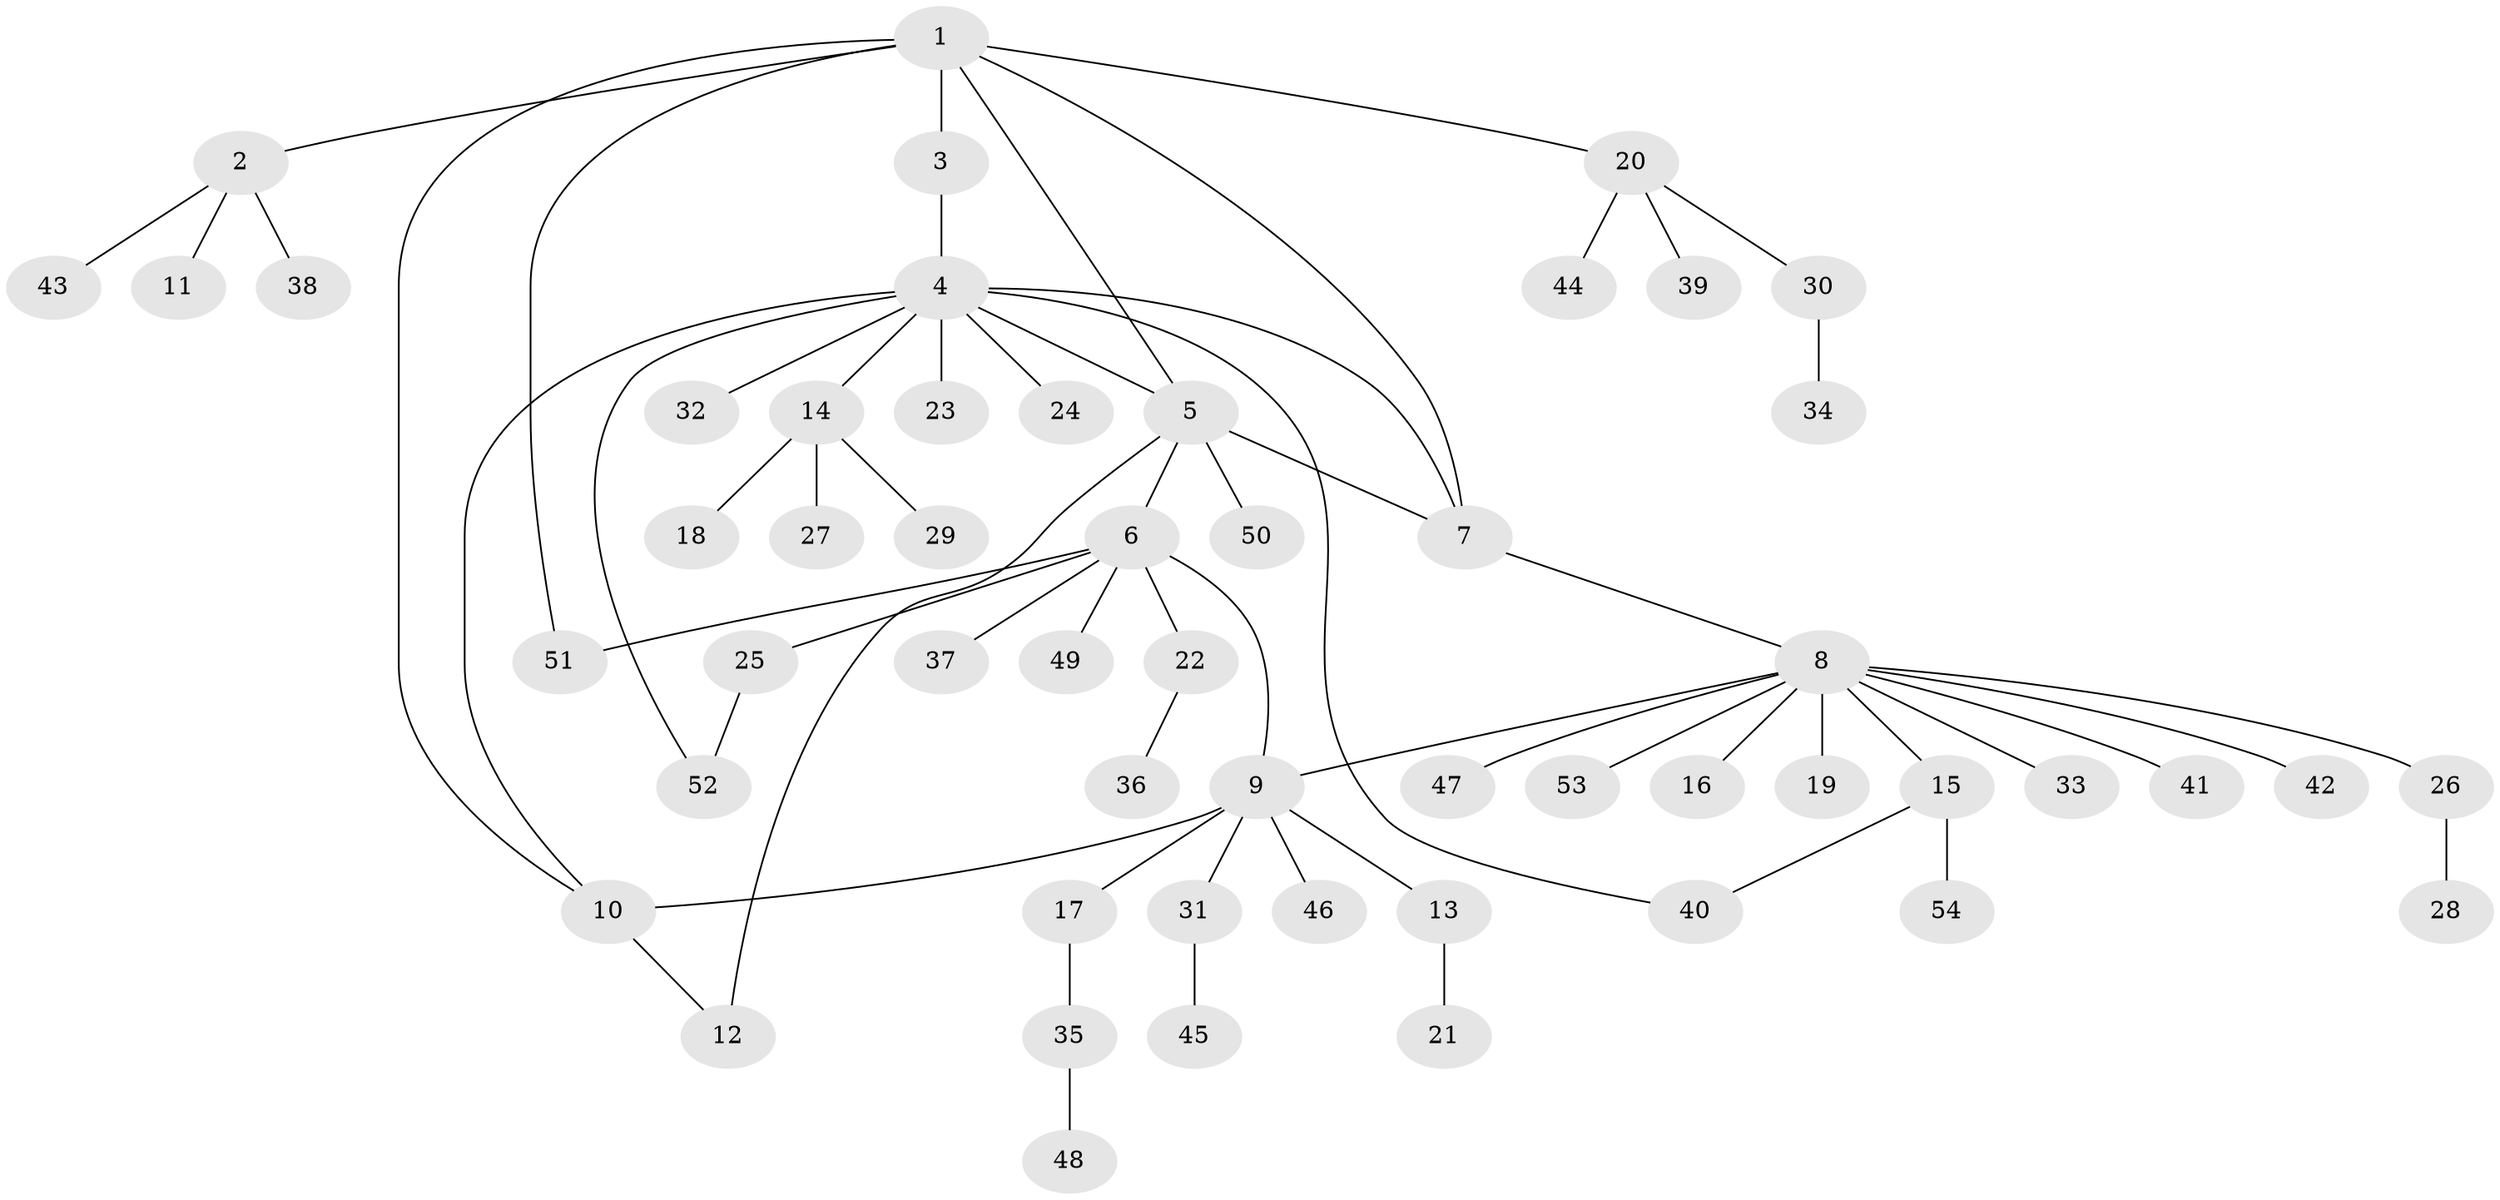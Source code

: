 // Generated by graph-tools (version 1.1) at 2025/15/03/09/25 04:15:49]
// undirected, 54 vertices, 63 edges
graph export_dot {
graph [start="1"]
  node [color=gray90,style=filled];
  1;
  2;
  3;
  4;
  5;
  6;
  7;
  8;
  9;
  10;
  11;
  12;
  13;
  14;
  15;
  16;
  17;
  18;
  19;
  20;
  21;
  22;
  23;
  24;
  25;
  26;
  27;
  28;
  29;
  30;
  31;
  32;
  33;
  34;
  35;
  36;
  37;
  38;
  39;
  40;
  41;
  42;
  43;
  44;
  45;
  46;
  47;
  48;
  49;
  50;
  51;
  52;
  53;
  54;
  1 -- 2;
  1 -- 3;
  1 -- 5;
  1 -- 7;
  1 -- 10;
  1 -- 20;
  1 -- 51;
  2 -- 11;
  2 -- 38;
  2 -- 43;
  3 -- 4;
  4 -- 5;
  4 -- 7;
  4 -- 10;
  4 -- 14;
  4 -- 23;
  4 -- 24;
  4 -- 32;
  4 -- 40;
  4 -- 52;
  5 -- 6;
  5 -- 7;
  5 -- 12;
  5 -- 50;
  6 -- 9;
  6 -- 22;
  6 -- 25;
  6 -- 37;
  6 -- 49;
  6 -- 51;
  7 -- 8;
  8 -- 9;
  8 -- 15;
  8 -- 16;
  8 -- 19;
  8 -- 26;
  8 -- 33;
  8 -- 41;
  8 -- 42;
  8 -- 47;
  8 -- 53;
  9 -- 10;
  9 -- 13;
  9 -- 17;
  9 -- 31;
  9 -- 46;
  10 -- 12;
  13 -- 21;
  14 -- 18;
  14 -- 27;
  14 -- 29;
  15 -- 40;
  15 -- 54;
  17 -- 35;
  20 -- 30;
  20 -- 39;
  20 -- 44;
  22 -- 36;
  25 -- 52;
  26 -- 28;
  30 -- 34;
  31 -- 45;
  35 -- 48;
}
